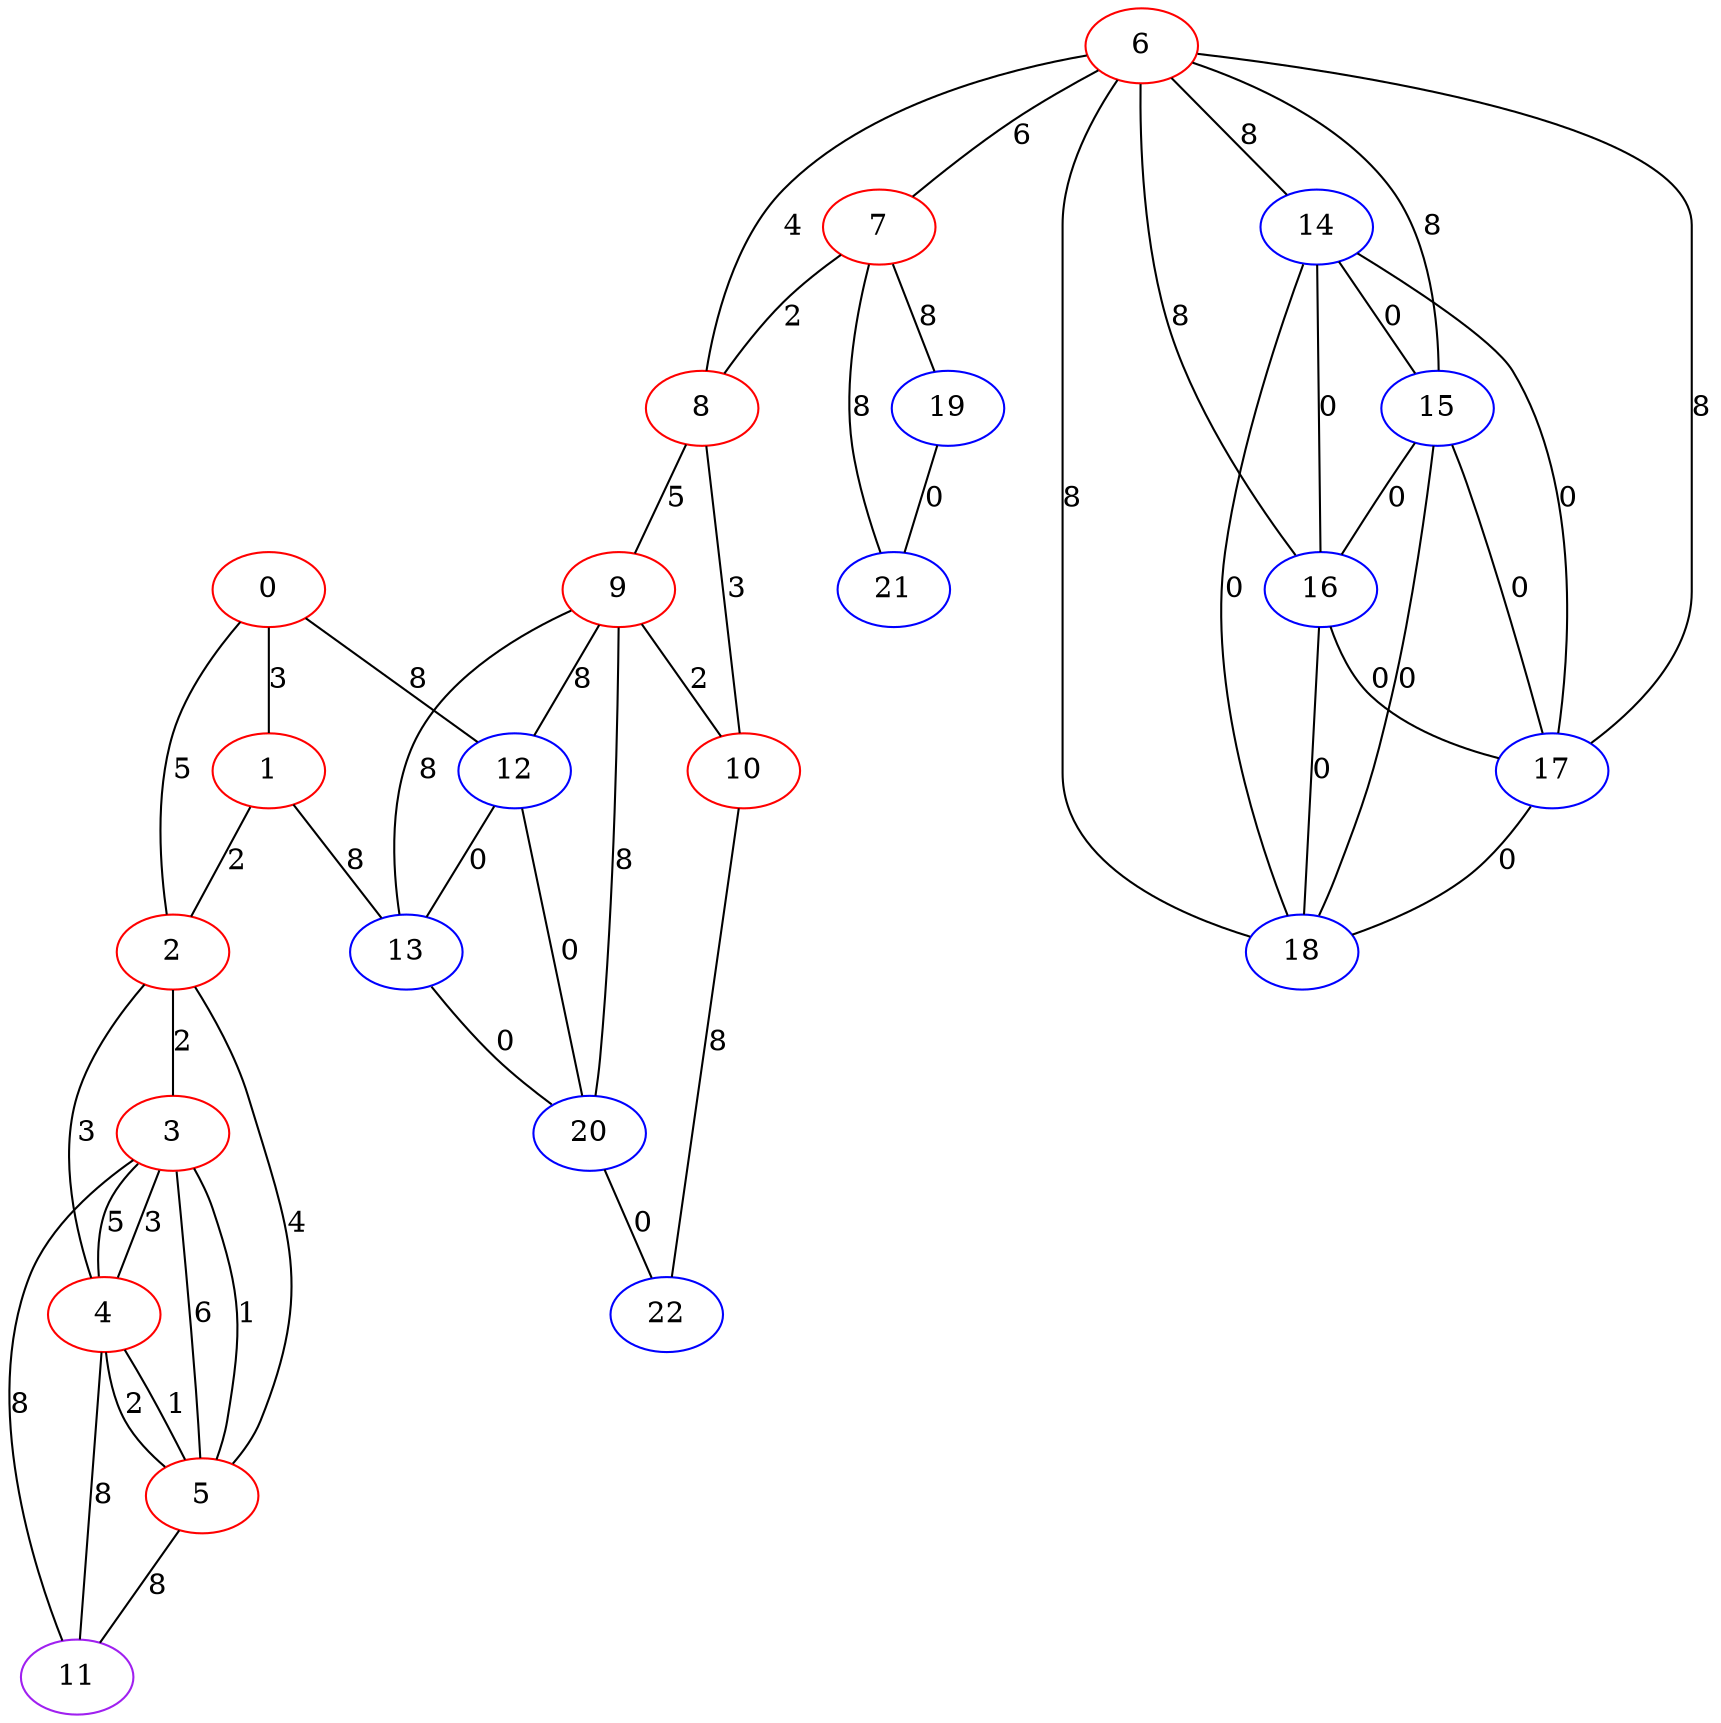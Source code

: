 graph "" {
0 [color=red, weight=1];
1 [color=red, weight=1];
2 [color=red, weight=1];
3 [color=red, weight=1];
4 [color=red, weight=1];
5 [color=red, weight=1];
6 [color=red, weight=1];
7 [color=red, weight=1];
8 [color=red, weight=1];
9 [color=red, weight=1];
10 [color=red, weight=1];
11 [color=purple, weight=4];
12 [color=blue, weight=3];
13 [color=blue, weight=3];
14 [color=blue, weight=3];
15 [color=blue, weight=3];
16 [color=blue, weight=3];
17 [color=blue, weight=3];
18 [color=blue, weight=3];
19 [color=blue, weight=3];
20 [color=blue, weight=3];
21 [color=blue, weight=3];
22 [color=blue, weight=3];
0 -- 1  [key=0, label=3];
0 -- 2  [key=0, label=5];
0 -- 12  [key=0, label=8];
1 -- 2  [key=0, label=2];
1 -- 13  [key=0, label=8];
2 -- 3  [key=0, label=2];
2 -- 4  [key=0, label=3];
2 -- 5  [key=0, label=4];
3 -- 11  [key=0, label=8];
3 -- 4  [key=0, label=5];
3 -- 4  [key=1, label=3];
3 -- 5  [key=0, label=6];
3 -- 5  [key=1, label=1];
4 -- 11  [key=0, label=8];
4 -- 5  [key=0, label=1];
4 -- 5  [key=1, label=2];
5 -- 11  [key=0, label=8];
6 -- 7  [key=0, label=6];
6 -- 8  [key=0, label=4];
6 -- 14  [key=0, label=8];
6 -- 15  [key=0, label=8];
6 -- 16  [key=0, label=8];
6 -- 17  [key=0, label=8];
6 -- 18  [key=0, label=8];
7 -- 8  [key=0, label=2];
7 -- 19  [key=0, label=8];
7 -- 21  [key=0, label=8];
8 -- 9  [key=0, label=5];
8 -- 10  [key=0, label=3];
9 -- 20  [key=0, label=8];
9 -- 10  [key=0, label=2];
9 -- 12  [key=0, label=8];
9 -- 13  [key=0, label=8];
10 -- 22  [key=0, label=8];
12 -- 20  [key=0, label=0];
12 -- 13  [key=0, label=0];
13 -- 20  [key=0, label=0];
14 -- 16  [key=0, label=0];
14 -- 17  [key=0, label=0];
14 -- 18  [key=0, label=0];
14 -- 15  [key=0, label=0];
15 -- 16  [key=0, label=0];
15 -- 17  [key=0, label=0];
15 -- 18  [key=0, label=0];
16 -- 17  [key=0, label=0];
16 -- 18  [key=0, label=0];
17 -- 18  [key=0, label=0];
19 -- 21  [key=0, label=0];
20 -- 22  [key=0, label=0];
}
